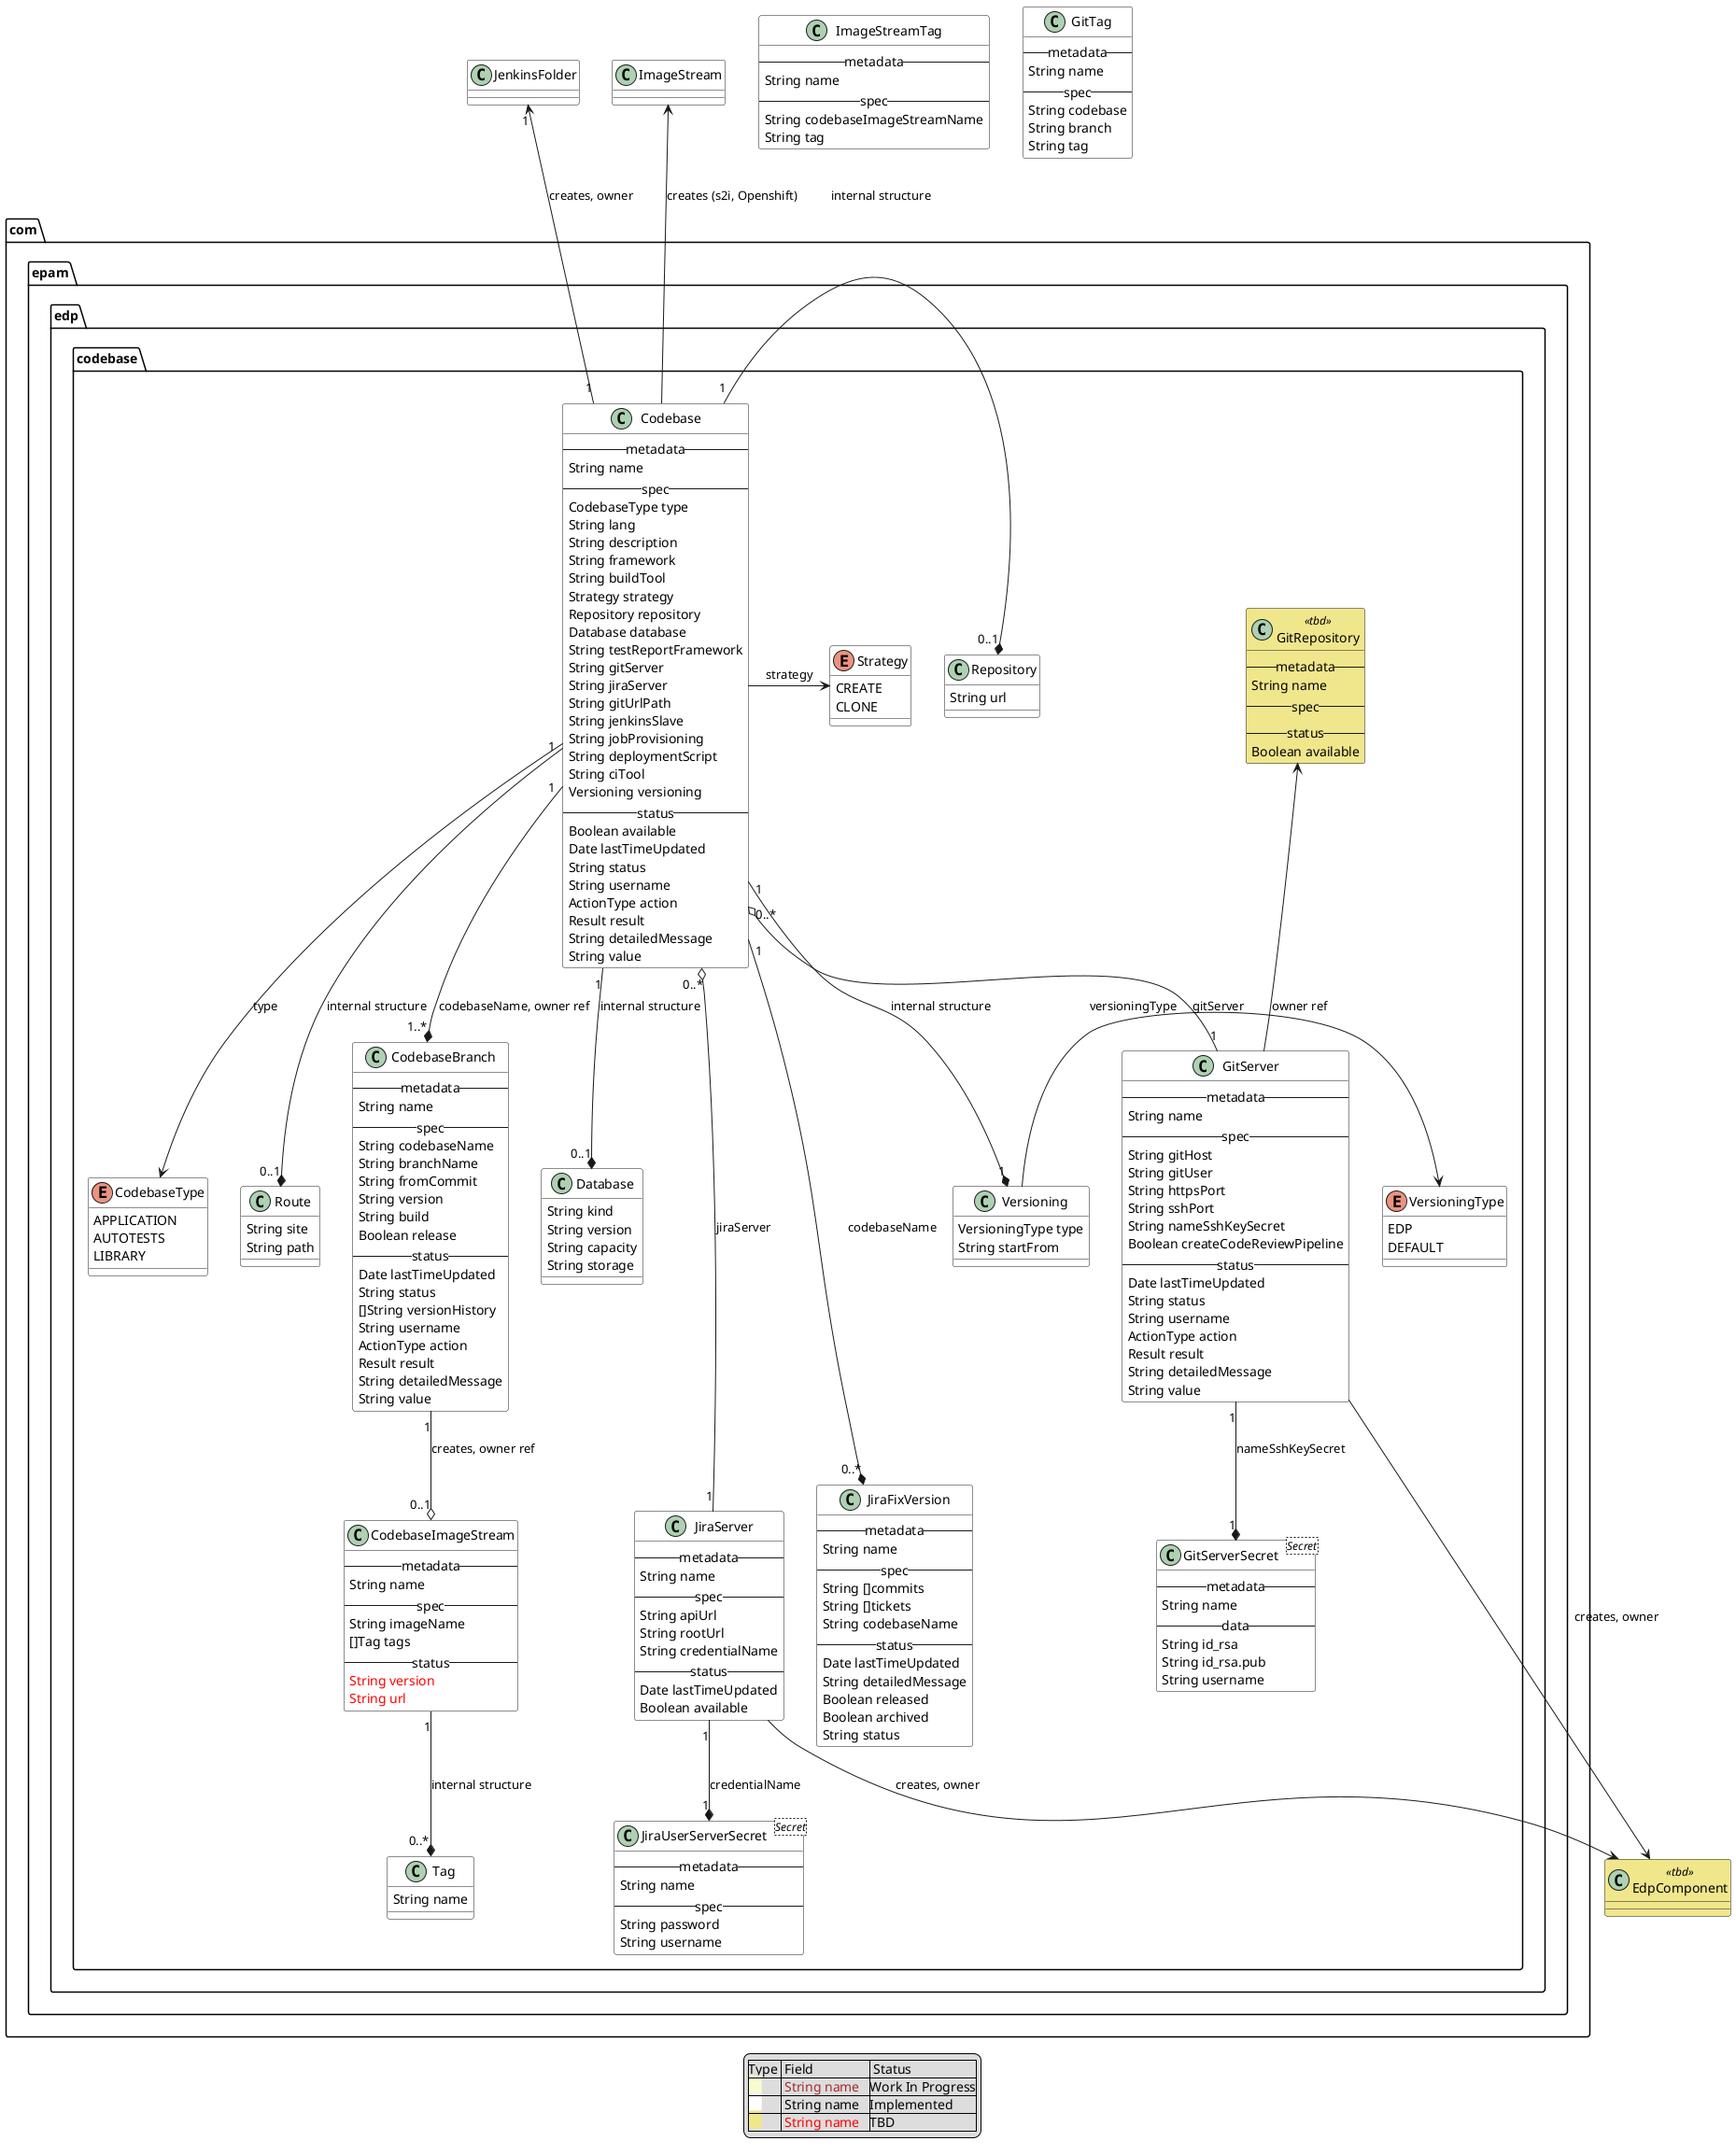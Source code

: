@startuml

skinparam class {
    BackgroundColor #white
	BackgroundColor<<wip>> LightGoldenRodYellow
	BackgroundColor<<tbd>> Khaki
}

package com.epam.edp.codebase {

  class Codebase {
    -- metadata --
        String name
    -- spec --
        CodebaseType type
        String lang
        String description
        String framework
        String buildTool
        Strategy strategy
        Repository repository
        Database database
        String testReportFramework
        String gitServer
        String jiraServer
        String gitUrlPath
        String jenkinsSlave
        String jobProvisioning
        String deploymentScript
        String ciTool
        Versioning versioning
    -- status --
        Boolean available
        Date lastTimeUpdated
        String status
        String username
        ActionType action
        Result result
        String detailedMessage
        String value
  }

  Codebase -> Strategy : strategy
  enum Strategy {
    CREATE
    CLONE
  }

  Codebase --> CodebaseType : type
  enum CodebaseType {
    APPLICATION
    AUTOTESTS
    LIBRARY
  }

  Versioning -> VersioningType : versioningType
    enum VersioningType {
      EDP
      DEFAULT
  }

  Codebase "1" -r-* "0..1" Repository : internal structure
  class Repository {
    String url
  }

  Codebase "1" --* "1" Versioning : internal structure
    class Versioning {
     VersioningType type
     String startFrom
  }

  Codebase "1" --* "0..1" Route : internal structure
  class Route {
    String site
    String path
  }

  Codebase "1" --* "0..1" Database : internal structure
  class Database {
    String kind
    String version
    String capacity
    String storage
  }

  Codebase "1" --* "1..*" CodebaseBranch : codebaseName, owner ref
  class CodebaseBranch {
    -- metadata --
        String name
    -- spec --
        String codebaseName
        String branchName
        String fromCommit
        String version
        String build
        Boolean release
    -- status --
        Date lastTimeUpdated
        String status
        []String versionHistory
        String username
        ActionType action
        Result result
        String detailedMessage
        String value
  }

  CodebaseBranch "1" --o "0..1" CodebaseImageStream : creates, owner ref
  class CodebaseImageStream {
    -- metadata --
        String name
    -- spec --
        String imageName
        []Tag tags
    -- status --
        <color red>String version</color>
        <color red>String url</color>
  }

  CodebaseImageStream "1" --* "0..*" Tag : internal structure
  class Tag {
    String name
  }

  Codebase "0..*" o-- "1" GitServer : gitServer
  class GitServer {
    -- metadata --
        String name
    -- spec --
        String gitHost
        String gitUser
        String httpsPort
        String sshPort
        String nameSshKeySecret
        Boolean createCodeReviewPipeline
    -- status --
        Date lastTimeUpdated
        String status
        String username
        ActionType action
        Result result
        String detailedMessage
        String value
  }

  GitServer "1" --* "1" GitServerSecret : nameSshKeySecret
  class GitServerSecret <Secret> {
    -- metadata --
      String name
    -- data --
      String id_rsa
      String id_rsa.pub
      String username
  }

  GitRepository <-- GitServer : owner ref
  class GitRepository <<tbd>> {
    -- metadata --
        String name
    -- spec --
    -- status --
        Boolean available
  }

  Codebase "0..*" o--- "1" JiraServer : jiraServer
  class JiraServer {
    -- metadata --
    String name
    -- spec --
    String apiUrl
    String rootUrl
    String credentialName
    -- status --
    Date lastTimeUpdated
    Boolean available
  }

  Codebase "1" ---* "0..*" JiraFixVersion : codebaseName
  class JiraFixVersion {
    -- metadata --
    String name
    -- spec --
    String []commits
    String []tickets
    String codebaseName
    -- status --
    Date lastTimeUpdated
    String detailedMessage
    Boolean released
    Boolean archived
    String status
    }

  JiraServer "1" --* "1" JiraUserServerSecret : credentialName
  class JiraUserServerSecret <Secret> {
    -- metadata --
       String name
    -- spec --
       String password
       String username
  }
}

class ImageStreamTag {
    -- metadata --
    String name
    -- spec --
    String codebaseImageStreamName
    String tag
}

class GitTag {
    -- metadata --
    String name
    -- spec --
    String codebase
    String branch
    String tag
}
class EdpComponent <<tbd>> {
}

GitServer --> EdpComponent : creates, owner
JiraServer --> EdpComponent : creates, owner
Codebase -u-> ImageStream : creates (s2i, Openshift)
Codebase "1" -u-> "1" JenkinsFolder : creates, owner

legend
|Type | Field | Status |
|<back:LightGoldenRodYellow>    </back> | <color brown>String name</color>   |Work In Progress|
|<back:white>    </back>| String name  |Implemented |
|<back:Khaki>    </back>| <color red>String name</color>|TBD |
endlegend


@enduml